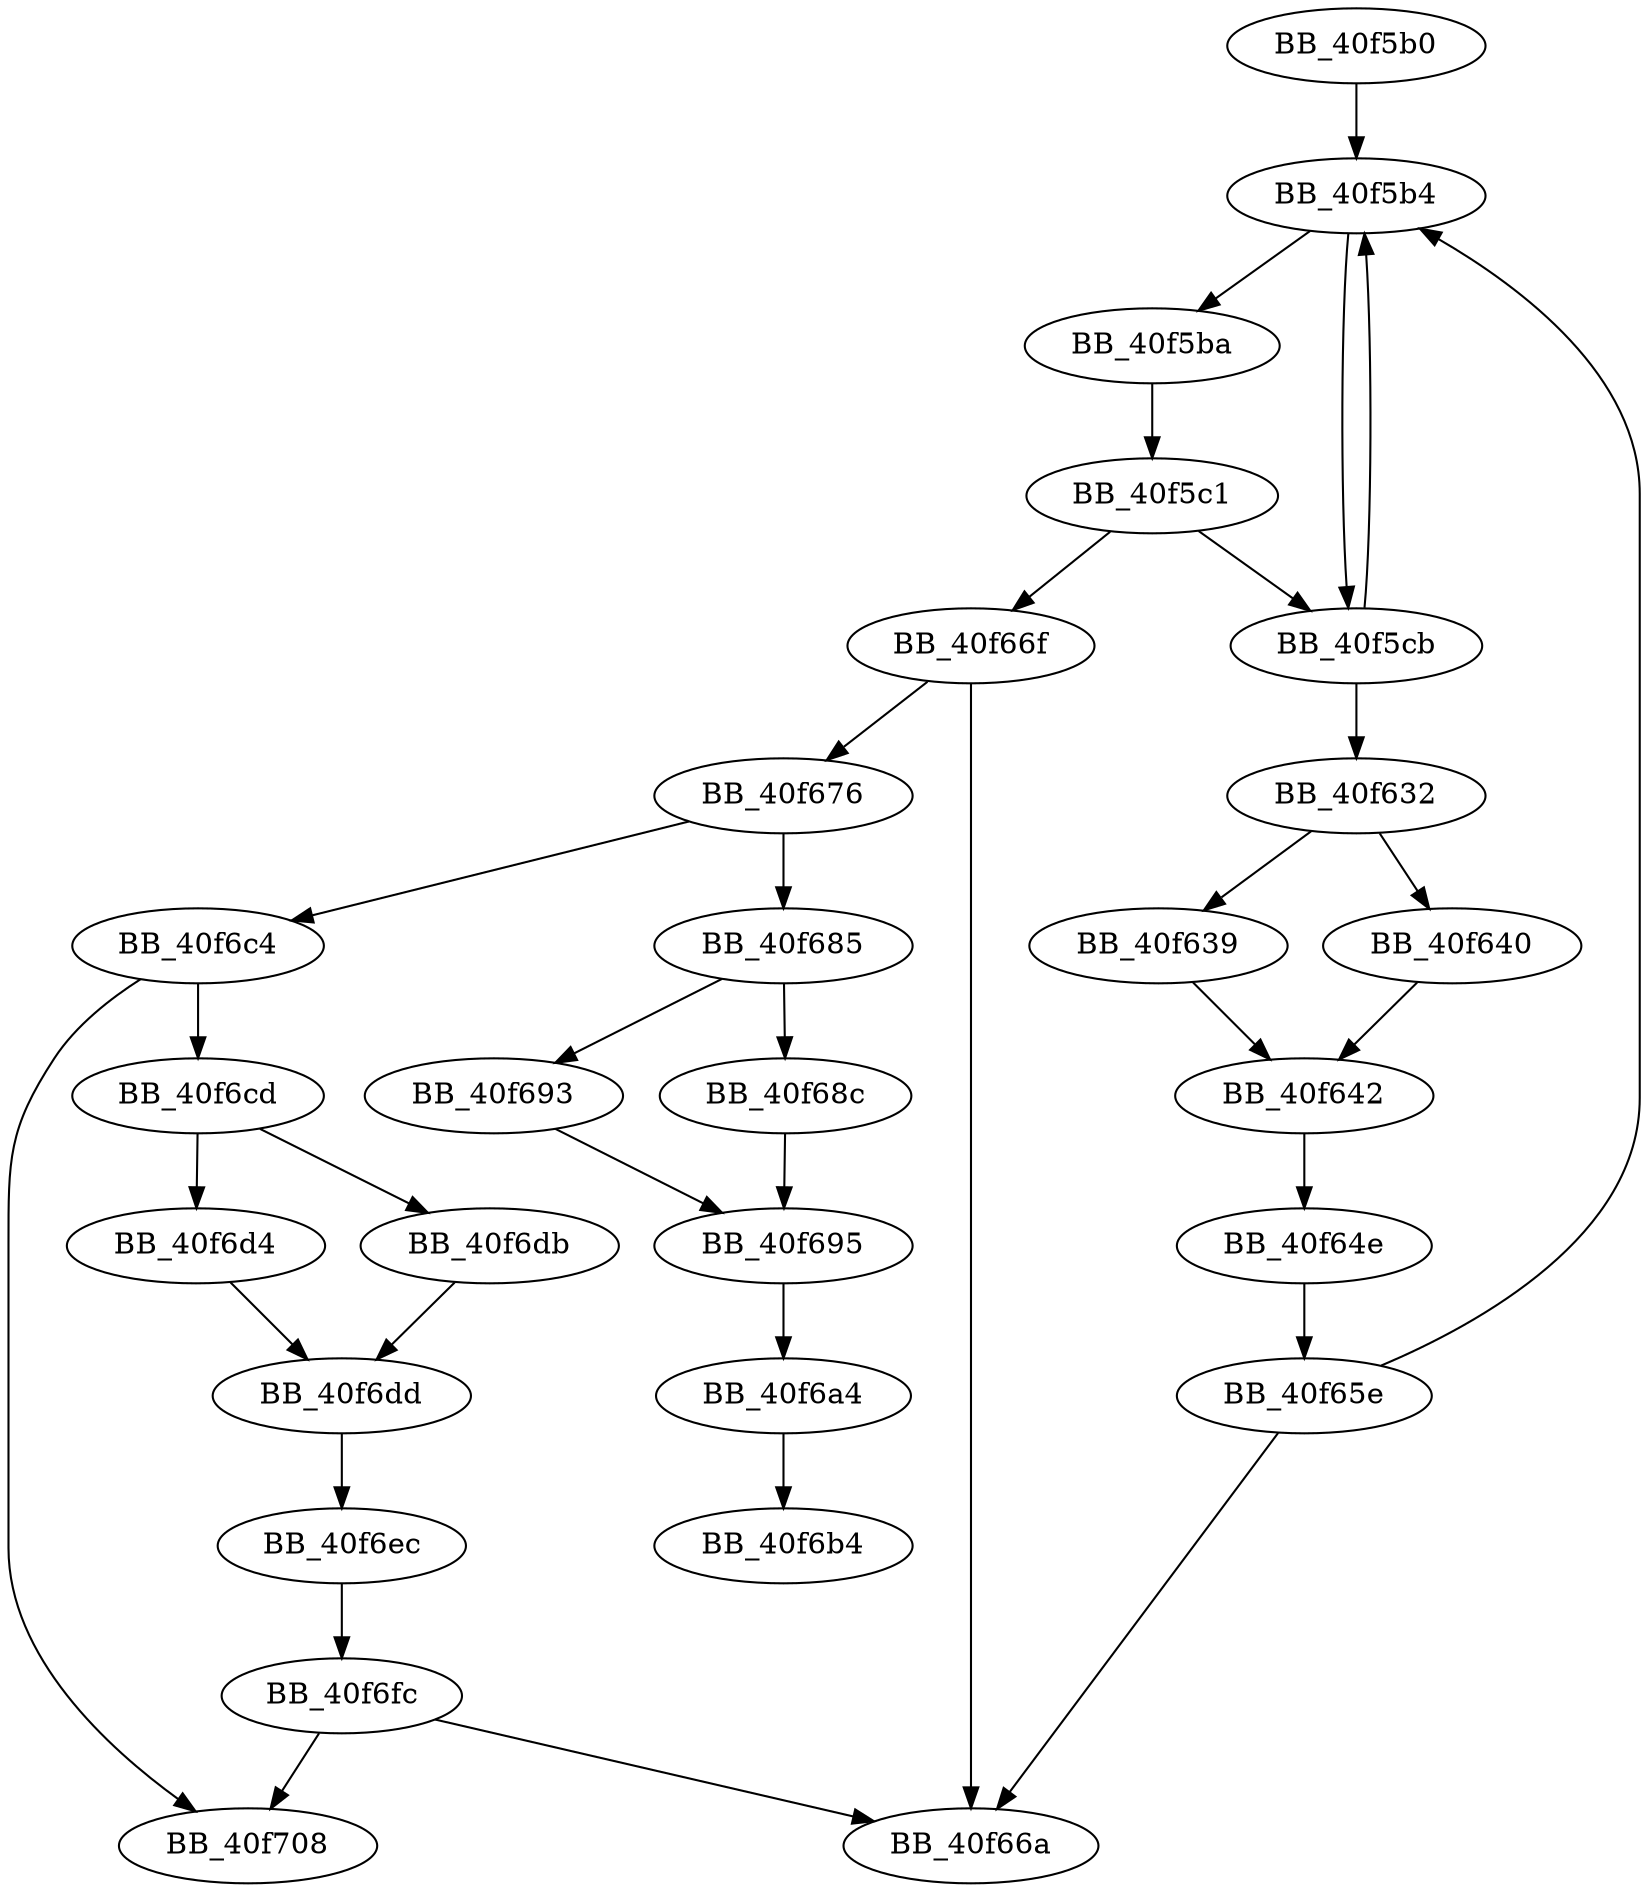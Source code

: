 DiGraph sub_40F5B0{
BB_40f5b0->BB_40f5b4
BB_40f5b4->BB_40f5ba
BB_40f5b4->BB_40f5cb
BB_40f5ba->BB_40f5c1
BB_40f5c1->BB_40f5cb
BB_40f5c1->BB_40f66f
BB_40f5cb->BB_40f5b4
BB_40f5cb->BB_40f632
BB_40f632->BB_40f639
BB_40f632->BB_40f640
BB_40f639->BB_40f642
BB_40f640->BB_40f642
BB_40f642->BB_40f64e
BB_40f64e->BB_40f65e
BB_40f65e->BB_40f5b4
BB_40f65e->BB_40f66a
BB_40f66f->BB_40f66a
BB_40f66f->BB_40f676
BB_40f676->BB_40f685
BB_40f676->BB_40f6c4
BB_40f685->BB_40f68c
BB_40f685->BB_40f693
BB_40f68c->BB_40f695
BB_40f693->BB_40f695
BB_40f695->BB_40f6a4
BB_40f6a4->BB_40f6b4
BB_40f6c4->BB_40f6cd
BB_40f6c4->BB_40f708
BB_40f6cd->BB_40f6d4
BB_40f6cd->BB_40f6db
BB_40f6d4->BB_40f6dd
BB_40f6db->BB_40f6dd
BB_40f6dd->BB_40f6ec
BB_40f6ec->BB_40f6fc
BB_40f6fc->BB_40f66a
BB_40f6fc->BB_40f708
}
